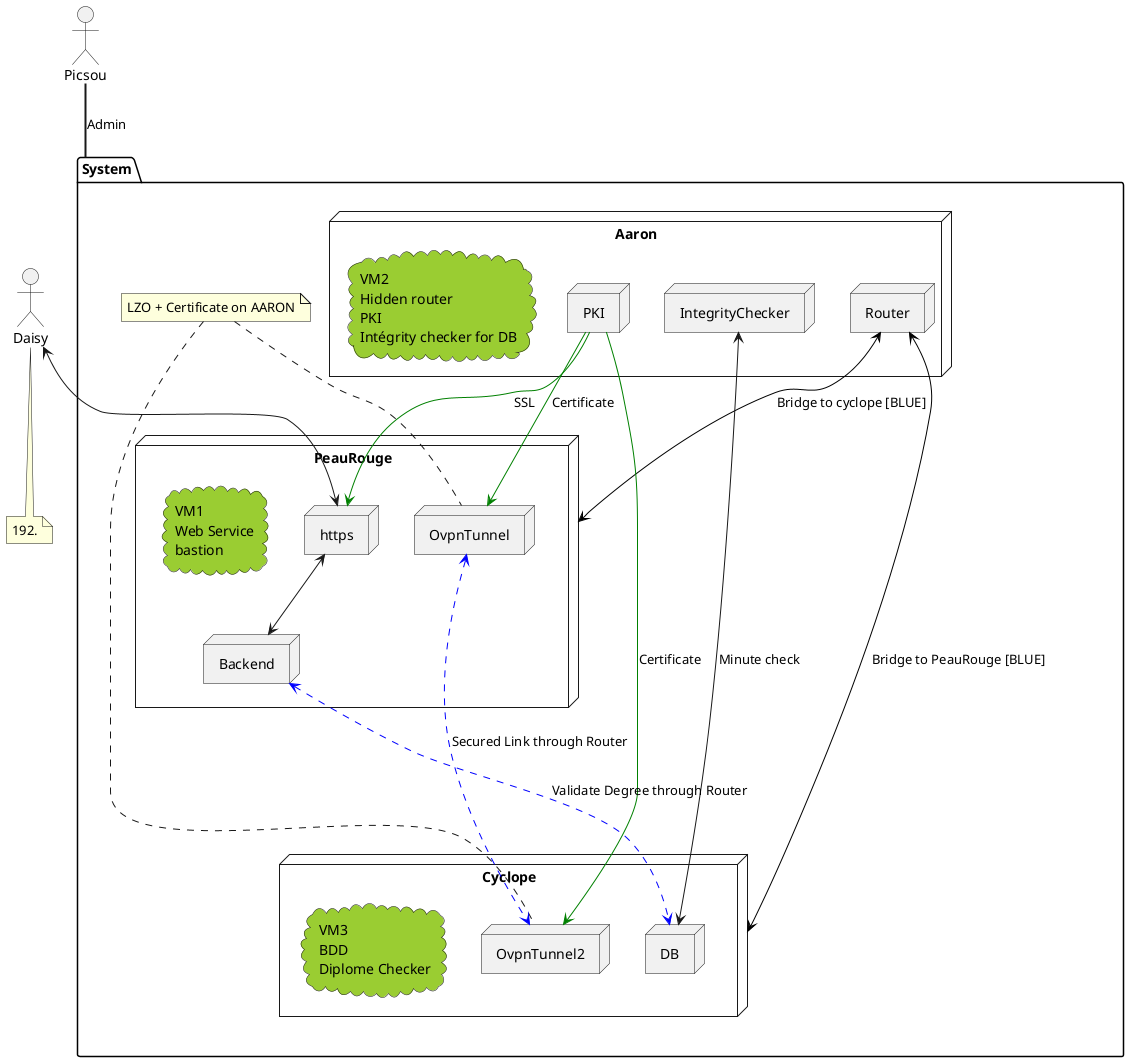 @startuml Glob
actor Daisy
actor Picsou
folder System{
  node PeauRouge {
    node https
    node OvpnTunnel
    node Backend
    cloud notePeauRouge #YellowGreen[
      VM1
      Web Service
      bastion
    ]
  }
  node Aaron{
    node Router
    node PKI
    node IntegrityChecker
    cloud noteAaron #YellowGreen[
      VM2
      Hidden router
      PKI
      Intégrity checker for DB
    ]
  }
  node Cyclope{
    node DB
    node OvpnTunnel2
    cloud noteCyclop #YellowGreen[
      VM3
      BDD
      Diplome Checker
    ]
  }
  note "LZO + Certificate on AARON" as vpn
}

note "192." as noteDaisy
Daisy .. noteDaisy
Picsou == System : Admin




vpn .. OvpnTunnel
vpn .. OvpnTunnel2


Daisy <--> https

PeauRouge <-[#Black]-> Router : Bridge to cyclope [BLUE]
Router <-[#Black]-> Cyclope : Bridge to PeauRouge [BLUE]

IntegrityChecker <--> DB : Minute check

OvpnTunnel <.[#Blue]..> OvpnTunnel2 : Secured Link through Router

PKI -[#Green]-> https : SSL

PKI -[#Green]-> OvpnTunnel : Certificate
PKI -[#Green]-> OvpnTunnel2 : Certificate

https <--> Backend

Backend <..[#Blue].> DB : Validate Degree through Router

@enduml